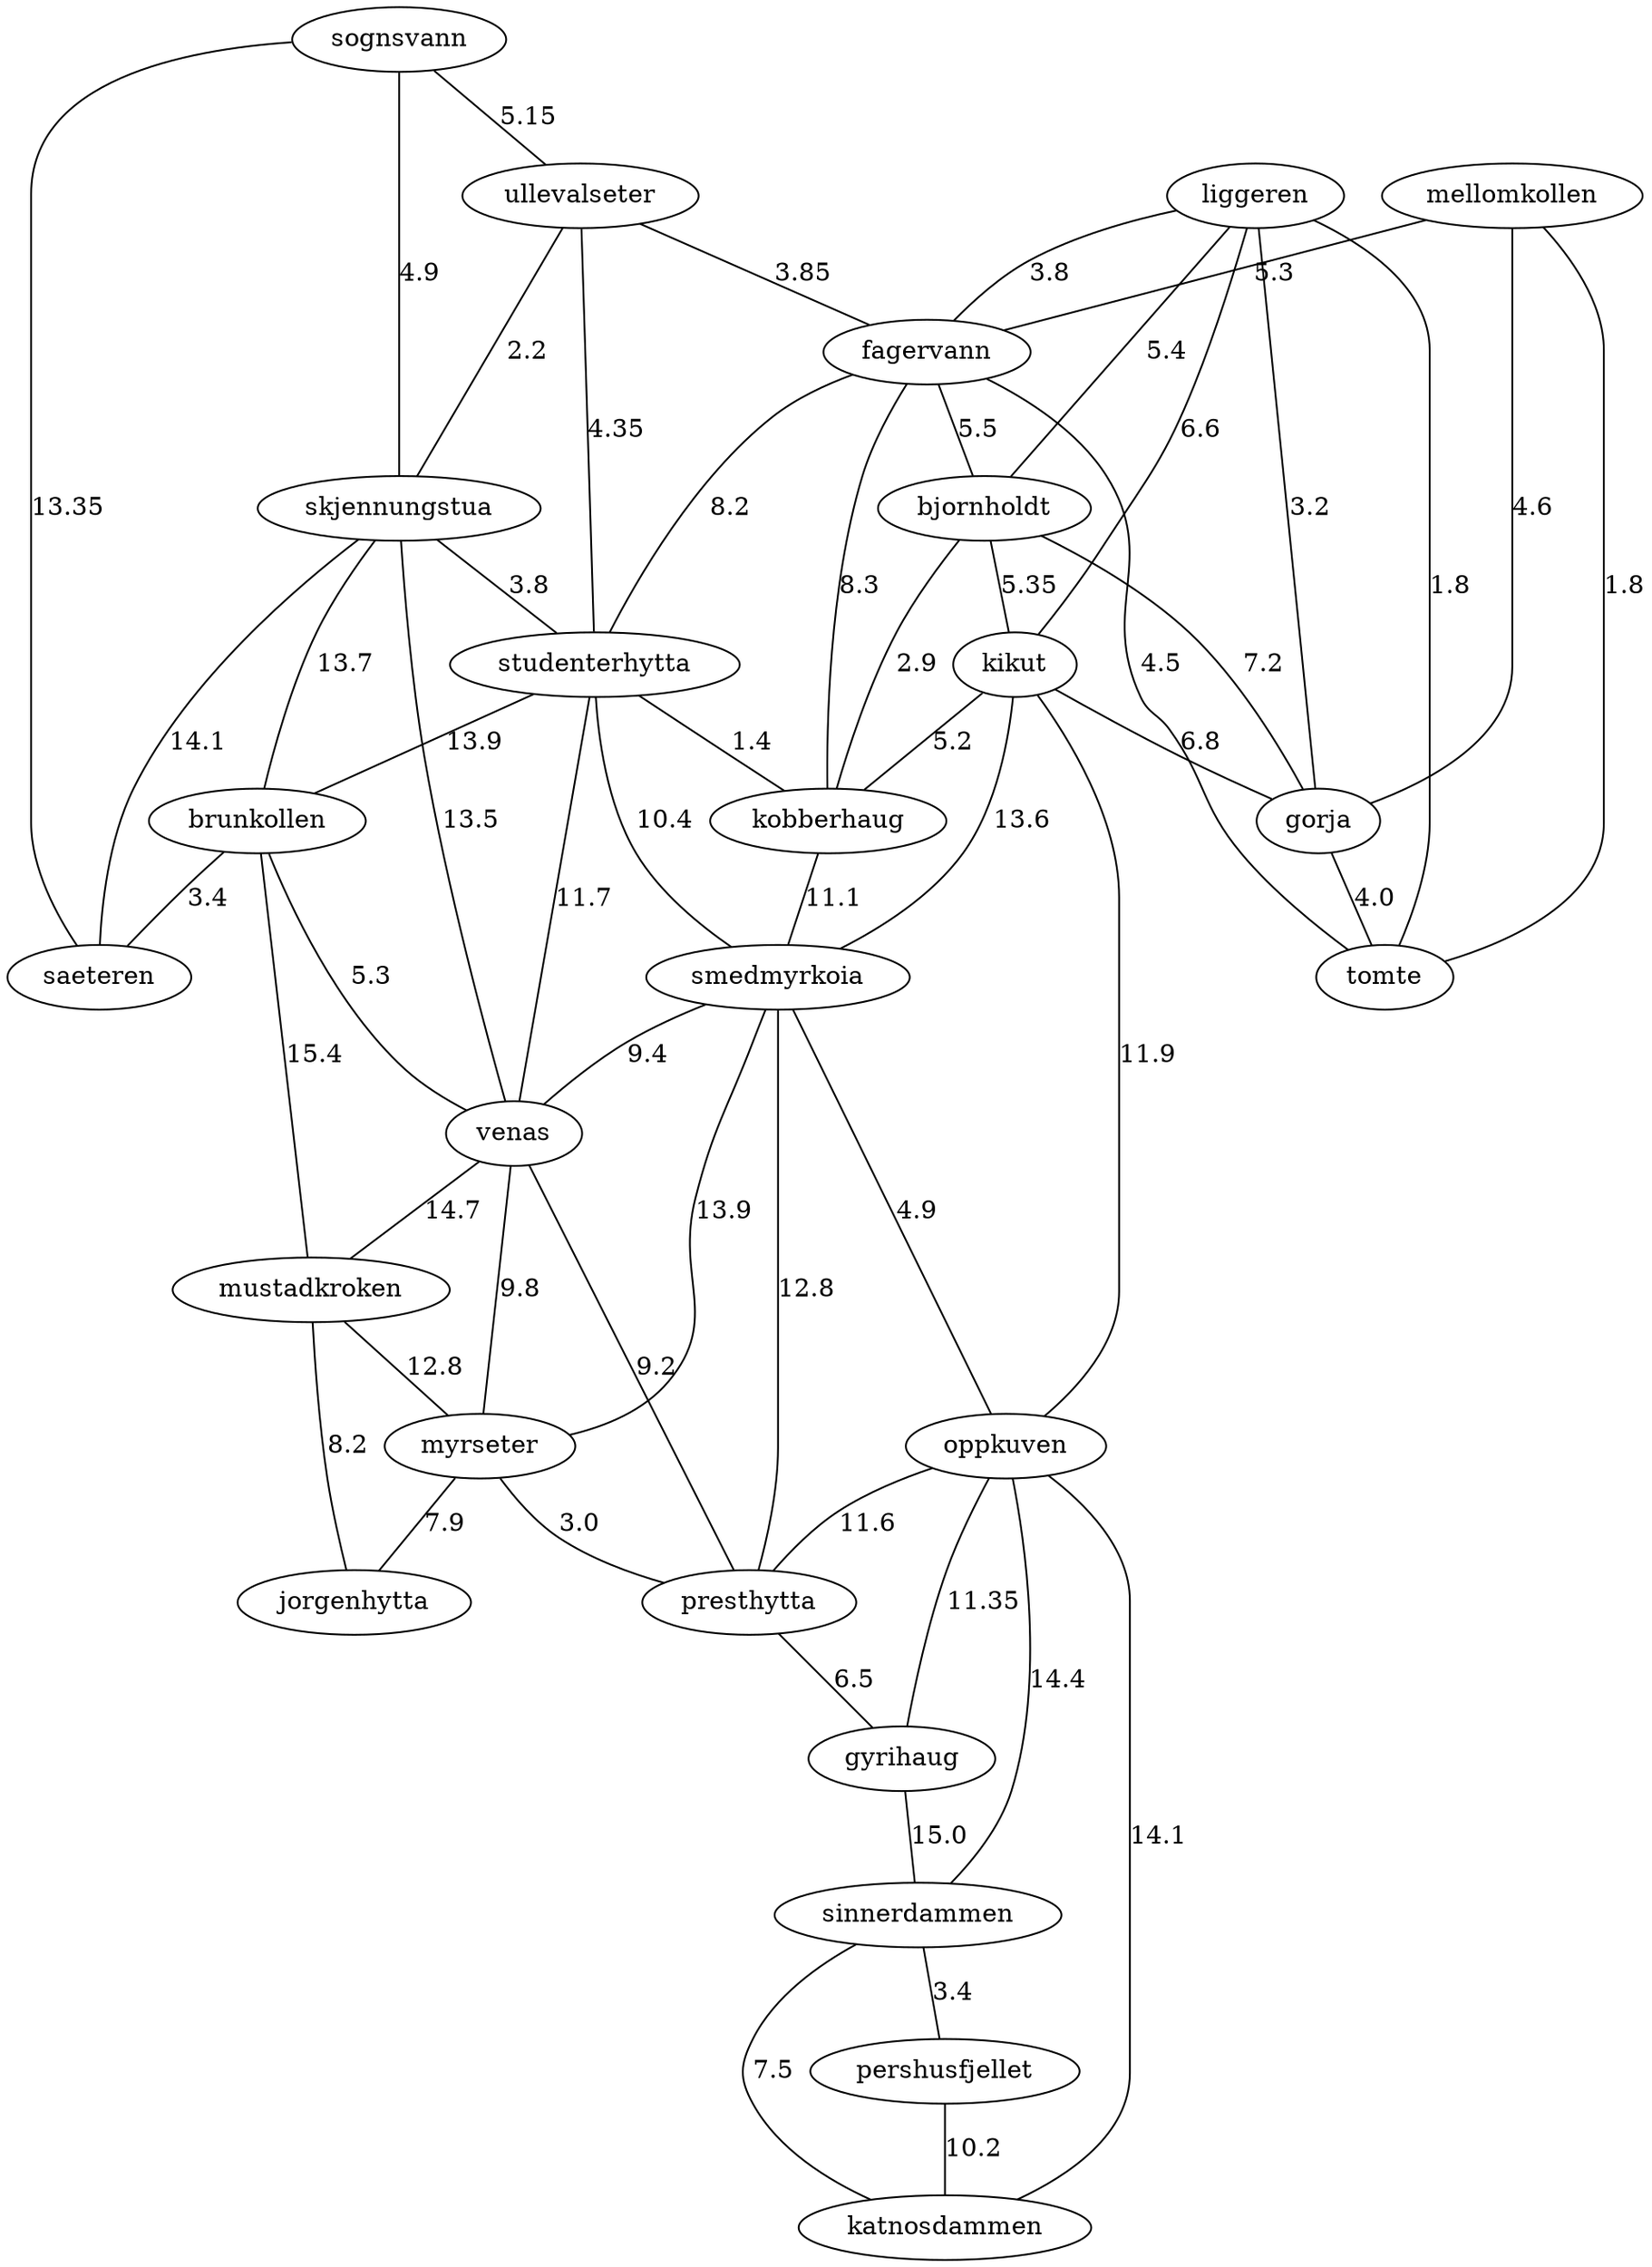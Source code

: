 graph G {
sognsvann -- ullevalseter [len=2.575, label=5.15]
sognsvann -- saeteren [len=6.675, label=13.35]
sognsvann -- skjennungstua [len=2.45, label=4.9]
ullevalseter -- skjennungstua [len=1.1, label=2.2]
ullevalseter -- fagervann [len=1.925, label=3.85]
ullevalseter -- studenterhytta [len=2.175, label=4.35]
skjennungstua -- studenterhytta [len=1.9, label=3.8]
skjennungstua -- brunkollen [len=6.85, label=13.7]
skjennungstua -- saeteren [len=7.05, label=14.1]
skjennungstua -- venas [len=6.75, label=13.5]
mellomkollen -- fagervann [len=2.65, label=5.3]
mellomkollen -- tomte [len=0.9, label=1.8]
mellomkollen -- gorja [len=2.3, label=4.6]
liggeren -- fagervann [len=1.9, label=3.8]
liggeren -- bjornholdt [len=2.7, label=5.4]
liggeren -- kikut [len=3.3, label=6.6]
liggeren -- gorja [len=1.6, label=3.2]
liggeren -- tomte [len=0.9, label=1.8]
fagervann -- studenterhytta [len=4.1, label=8.2]
fagervann -- bjornholdt [len=2.75, label=5.5]
fagervann -- kobberhaug [len=4.15, label=8.3]
fagervann -- tomte [len=2.25, label=4.5]
studenterhytta -- kobberhaug [len=0.7, label=1.4]
studenterhytta -- brunkollen [len=6.95, label=13.9]
studenterhytta -- smedmyrkoia [len=5.2, label=10.4]
studenterhytta -- venas [len=5.85, label=11.7]
bjornholdt -- kikut [len=2.675, label=5.35]
bjornholdt -- gorja [len=3.6, label=7.2]
bjornholdt -- kobberhaug [len=1.45, label=2.9]
kikut -- gorja [len=3.4, label=6.8]
kikut -- kobberhaug [len=2.6, label=5.2]
kikut -- smedmyrkoia [len=6.8, label=13.6]
kikut -- oppkuven [len=5.95, label=11.9]
gorja -- tomte [len=2.0, label=4.0]
kobberhaug -- smedmyrkoia [len=5.55, label=11.1]
brunkollen -- saeteren [len=1.7, label=3.4]
brunkollen -- venas [len=2.65, label=5.3]
brunkollen -- mustadkroken [len=7.7, label=15.4]
smedmyrkoia -- venas [len=4.7, label=9.4]
smedmyrkoia -- myrseter [len=6.95, label=13.9]
smedmyrkoia -- oppkuven [len=2.45, label=4.9]
smedmyrkoia -- presthytta [len=6.4, label=12.8]
venas -- mustadkroken [len=7.35, label=14.7]
venas -- myrseter [len=4.9, label=9.8]
venas -- presthytta [len=4.6, label=9.2]
mustadkroken -- myrseter [len=6.4, label=12.8]
mustadkroken -- jorgenhytta [len=4.1, label=8.2]
myrseter -- presthytta [len=1.5, label=3.0]
myrseter -- jorgenhytta [len=3.95, label=7.9]
oppkuven -- presthytta [len=5.8, label=11.6]
oppkuven -- gyrihaug [len=5.675, label=11.35]
oppkuven -- sinnerdammen [len=7.2, label=14.4]
oppkuven -- katnosdammen [len=7.05, label=14.1]
presthytta -- gyrihaug [len=3.25, label=6.5]
gyrihaug -- sinnerdammen [len=7.5, label=15.0]
sinnerdammen -- pershusfjellet [len=1.7, label=3.4]
sinnerdammen -- katnosdammen [len=3.75, label=7.5]
pershusfjellet -- katnosdammen [len=5.1, label=10.2]
}